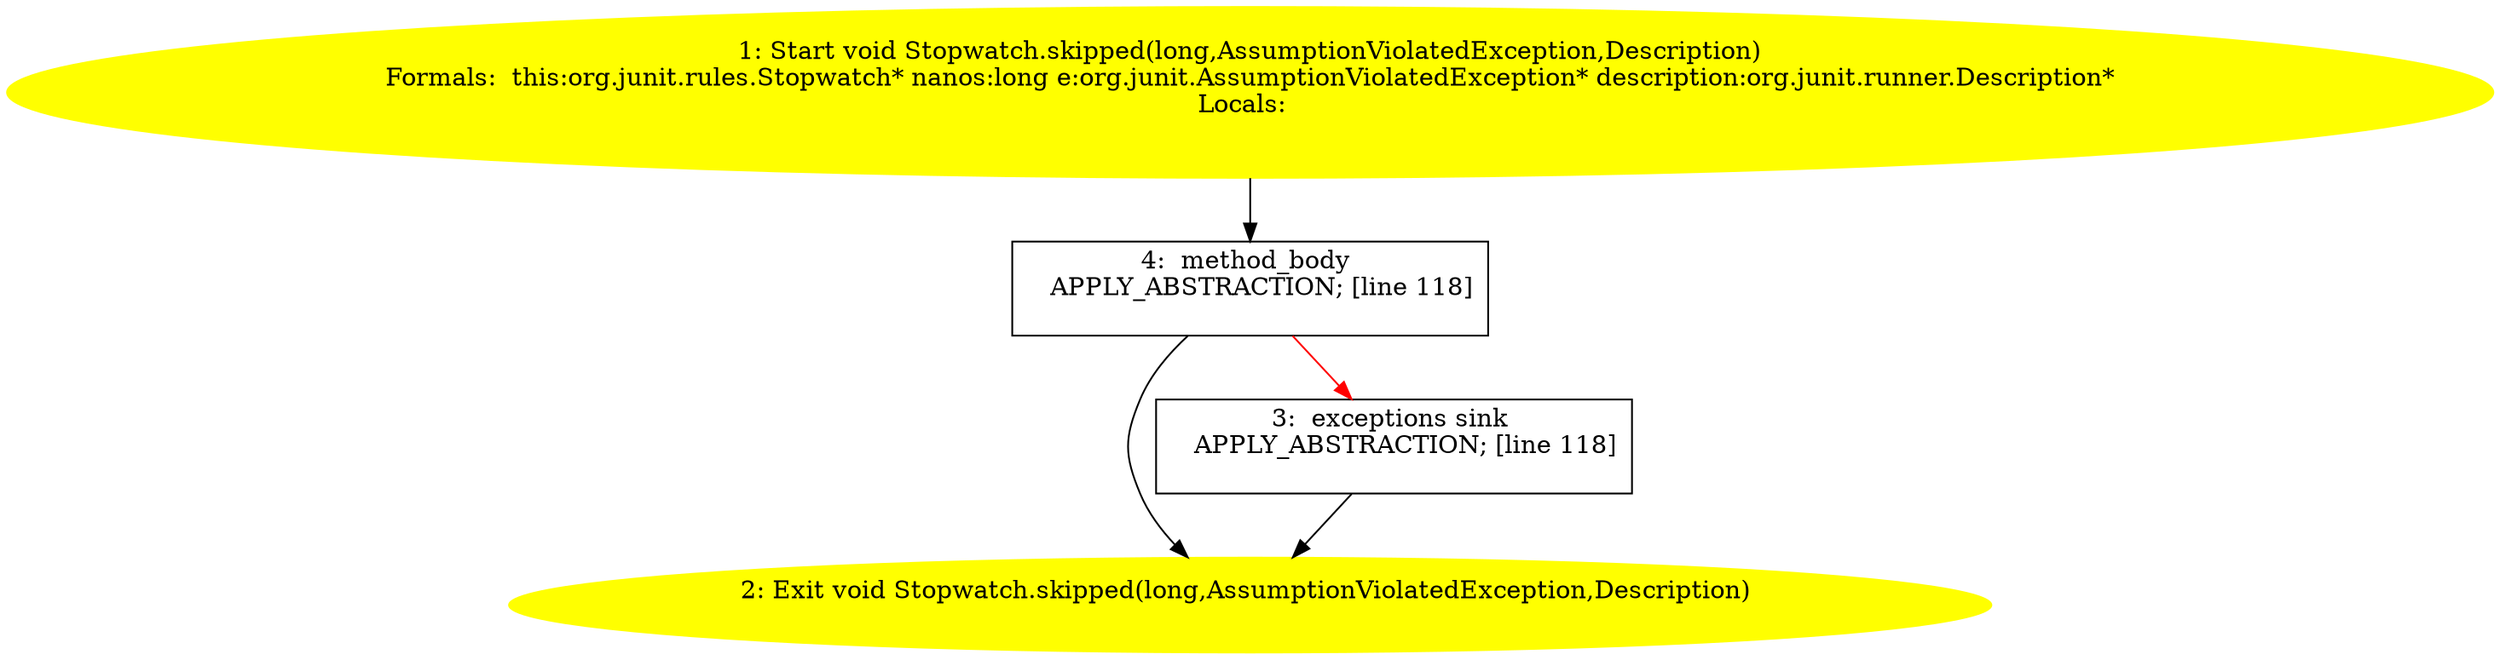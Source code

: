 /* @generated */
digraph cfg {
"org.junit.rules.Stopwatch.skipped(long,org.junit.AssumptionViolatedException,org.junit.runner.Descri.239a1c831e53f4c366587178f54baeef_1" [label="1: Start void Stopwatch.skipped(long,AssumptionViolatedException,Description)\nFormals:  this:org.junit.rules.Stopwatch* nanos:long e:org.junit.AssumptionViolatedException* description:org.junit.runner.Description*\nLocals:  \n  " color=yellow style=filled]
	

	 "org.junit.rules.Stopwatch.skipped(long,org.junit.AssumptionViolatedException,org.junit.runner.Descri.239a1c831e53f4c366587178f54baeef_1" -> "org.junit.rules.Stopwatch.skipped(long,org.junit.AssumptionViolatedException,org.junit.runner.Descri.239a1c831e53f4c366587178f54baeef_4" ;
"org.junit.rules.Stopwatch.skipped(long,org.junit.AssumptionViolatedException,org.junit.runner.Descri.239a1c831e53f4c366587178f54baeef_2" [label="2: Exit void Stopwatch.skipped(long,AssumptionViolatedException,Description) \n  " color=yellow style=filled]
	

"org.junit.rules.Stopwatch.skipped(long,org.junit.AssumptionViolatedException,org.junit.runner.Descri.239a1c831e53f4c366587178f54baeef_3" [label="3:  exceptions sink \n   APPLY_ABSTRACTION; [line 118]\n " shape="box"]
	

	 "org.junit.rules.Stopwatch.skipped(long,org.junit.AssumptionViolatedException,org.junit.runner.Descri.239a1c831e53f4c366587178f54baeef_3" -> "org.junit.rules.Stopwatch.skipped(long,org.junit.AssumptionViolatedException,org.junit.runner.Descri.239a1c831e53f4c366587178f54baeef_2" ;
"org.junit.rules.Stopwatch.skipped(long,org.junit.AssumptionViolatedException,org.junit.runner.Descri.239a1c831e53f4c366587178f54baeef_4" [label="4:  method_body \n   APPLY_ABSTRACTION; [line 118]\n " shape="box"]
	

	 "org.junit.rules.Stopwatch.skipped(long,org.junit.AssumptionViolatedException,org.junit.runner.Descri.239a1c831e53f4c366587178f54baeef_4" -> "org.junit.rules.Stopwatch.skipped(long,org.junit.AssumptionViolatedException,org.junit.runner.Descri.239a1c831e53f4c366587178f54baeef_2" ;
	 "org.junit.rules.Stopwatch.skipped(long,org.junit.AssumptionViolatedException,org.junit.runner.Descri.239a1c831e53f4c366587178f54baeef_4" -> "org.junit.rules.Stopwatch.skipped(long,org.junit.AssumptionViolatedException,org.junit.runner.Descri.239a1c831e53f4c366587178f54baeef_3" [color="red" ];
}
